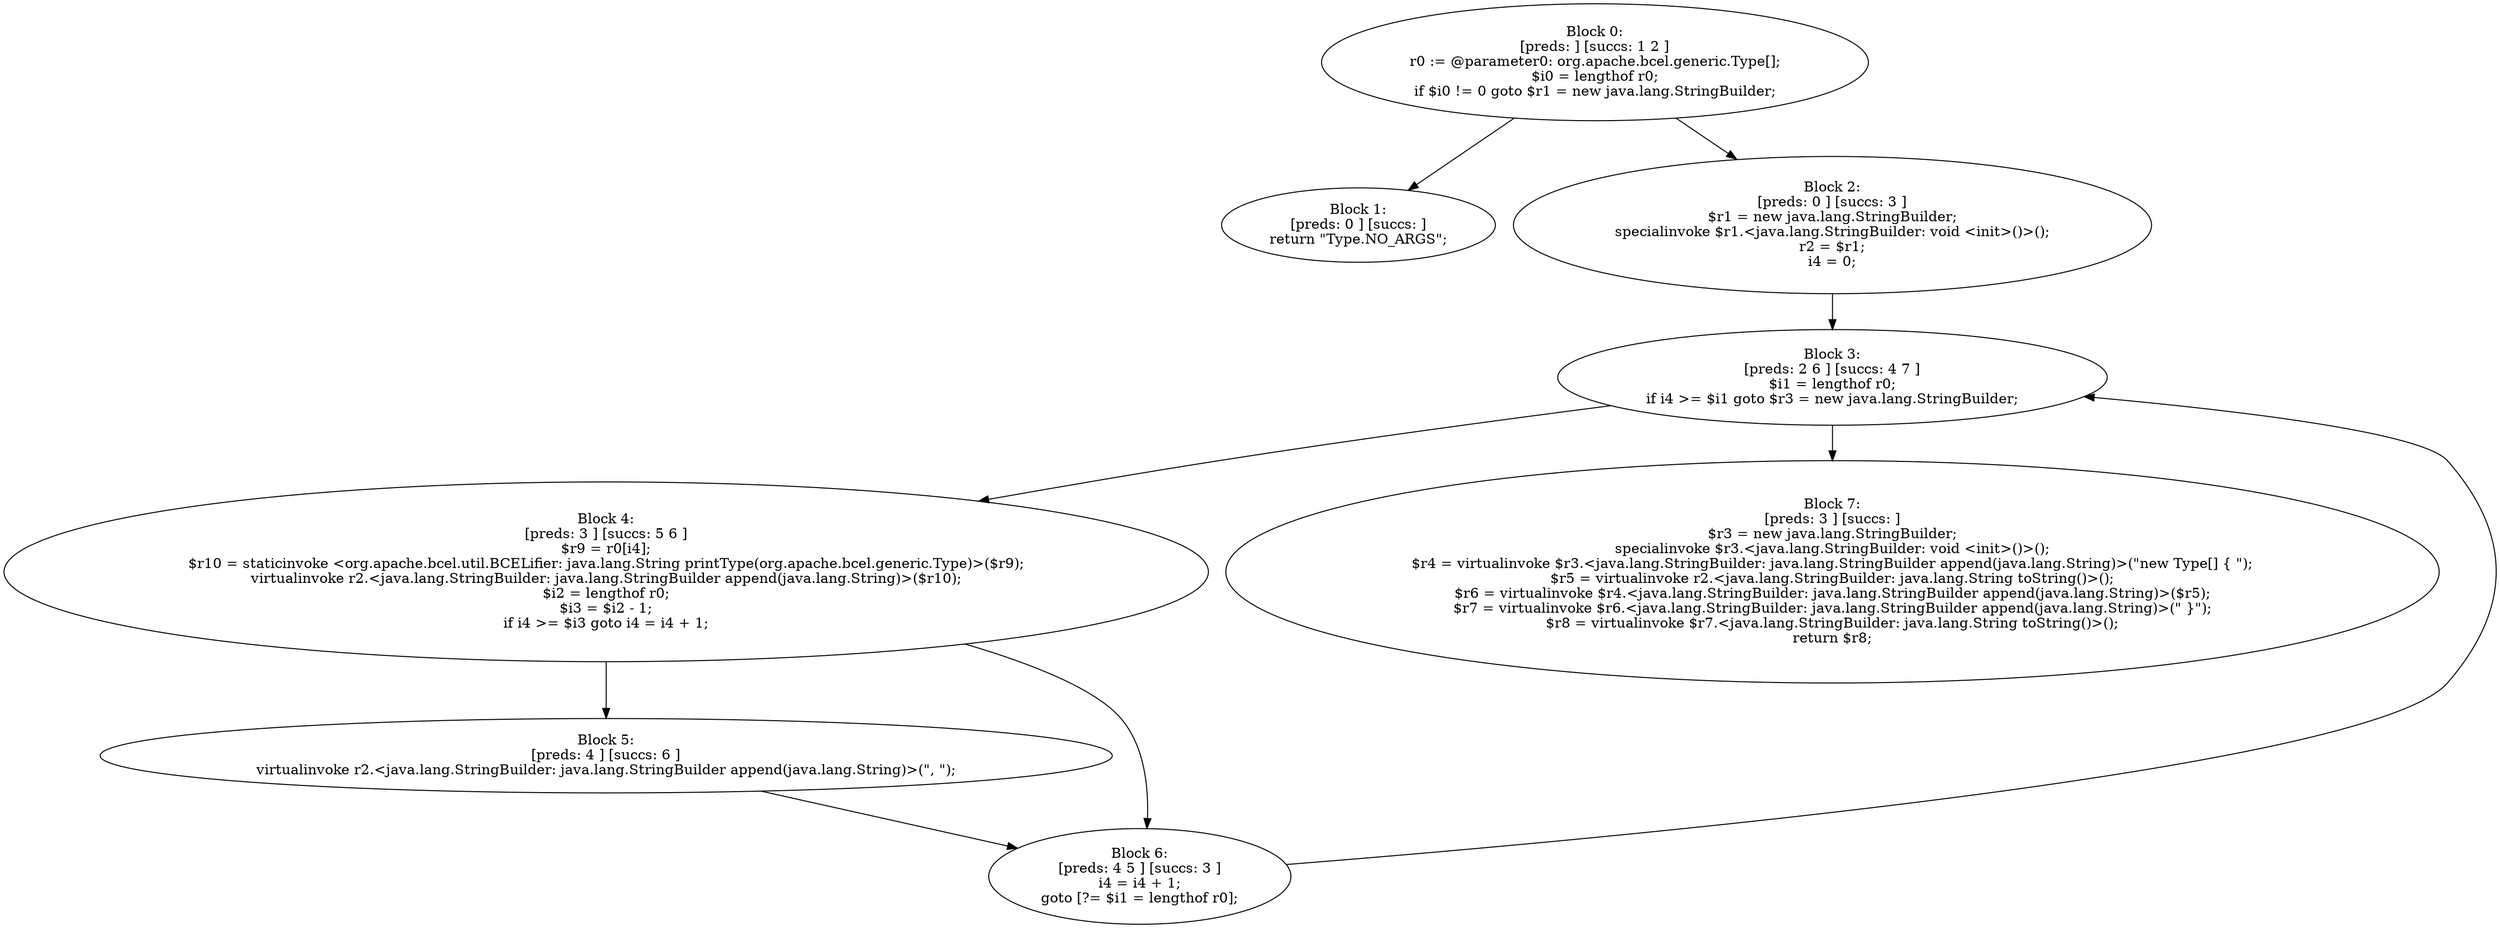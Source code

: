 digraph "unitGraph" {
    "Block 0:
[preds: ] [succs: 1 2 ]
r0 := @parameter0: org.apache.bcel.generic.Type[];
$i0 = lengthof r0;
if $i0 != 0 goto $r1 = new java.lang.StringBuilder;
"
    "Block 1:
[preds: 0 ] [succs: ]
return \"Type.NO_ARGS\";
"
    "Block 2:
[preds: 0 ] [succs: 3 ]
$r1 = new java.lang.StringBuilder;
specialinvoke $r1.<java.lang.StringBuilder: void <init>()>();
r2 = $r1;
i4 = 0;
"
    "Block 3:
[preds: 2 6 ] [succs: 4 7 ]
$i1 = lengthof r0;
if i4 >= $i1 goto $r3 = new java.lang.StringBuilder;
"
    "Block 4:
[preds: 3 ] [succs: 5 6 ]
$r9 = r0[i4];
$r10 = staticinvoke <org.apache.bcel.util.BCELifier: java.lang.String printType(org.apache.bcel.generic.Type)>($r9);
virtualinvoke r2.<java.lang.StringBuilder: java.lang.StringBuilder append(java.lang.String)>($r10);
$i2 = lengthof r0;
$i3 = $i2 - 1;
if i4 >= $i3 goto i4 = i4 + 1;
"
    "Block 5:
[preds: 4 ] [succs: 6 ]
virtualinvoke r2.<java.lang.StringBuilder: java.lang.StringBuilder append(java.lang.String)>(\", \");
"
    "Block 6:
[preds: 4 5 ] [succs: 3 ]
i4 = i4 + 1;
goto [?= $i1 = lengthof r0];
"
    "Block 7:
[preds: 3 ] [succs: ]
$r3 = new java.lang.StringBuilder;
specialinvoke $r3.<java.lang.StringBuilder: void <init>()>();
$r4 = virtualinvoke $r3.<java.lang.StringBuilder: java.lang.StringBuilder append(java.lang.String)>(\"new Type[] { \");
$r5 = virtualinvoke r2.<java.lang.StringBuilder: java.lang.String toString()>();
$r6 = virtualinvoke $r4.<java.lang.StringBuilder: java.lang.StringBuilder append(java.lang.String)>($r5);
$r7 = virtualinvoke $r6.<java.lang.StringBuilder: java.lang.StringBuilder append(java.lang.String)>(\" }\");
$r8 = virtualinvoke $r7.<java.lang.StringBuilder: java.lang.String toString()>();
return $r8;
"
    "Block 0:
[preds: ] [succs: 1 2 ]
r0 := @parameter0: org.apache.bcel.generic.Type[];
$i0 = lengthof r0;
if $i0 != 0 goto $r1 = new java.lang.StringBuilder;
"->"Block 1:
[preds: 0 ] [succs: ]
return \"Type.NO_ARGS\";
";
    "Block 0:
[preds: ] [succs: 1 2 ]
r0 := @parameter0: org.apache.bcel.generic.Type[];
$i0 = lengthof r0;
if $i0 != 0 goto $r1 = new java.lang.StringBuilder;
"->"Block 2:
[preds: 0 ] [succs: 3 ]
$r1 = new java.lang.StringBuilder;
specialinvoke $r1.<java.lang.StringBuilder: void <init>()>();
r2 = $r1;
i4 = 0;
";
    "Block 2:
[preds: 0 ] [succs: 3 ]
$r1 = new java.lang.StringBuilder;
specialinvoke $r1.<java.lang.StringBuilder: void <init>()>();
r2 = $r1;
i4 = 0;
"->"Block 3:
[preds: 2 6 ] [succs: 4 7 ]
$i1 = lengthof r0;
if i4 >= $i1 goto $r3 = new java.lang.StringBuilder;
";
    "Block 3:
[preds: 2 6 ] [succs: 4 7 ]
$i1 = lengthof r0;
if i4 >= $i1 goto $r3 = new java.lang.StringBuilder;
"->"Block 4:
[preds: 3 ] [succs: 5 6 ]
$r9 = r0[i4];
$r10 = staticinvoke <org.apache.bcel.util.BCELifier: java.lang.String printType(org.apache.bcel.generic.Type)>($r9);
virtualinvoke r2.<java.lang.StringBuilder: java.lang.StringBuilder append(java.lang.String)>($r10);
$i2 = lengthof r0;
$i3 = $i2 - 1;
if i4 >= $i3 goto i4 = i4 + 1;
";
    "Block 3:
[preds: 2 6 ] [succs: 4 7 ]
$i1 = lengthof r0;
if i4 >= $i1 goto $r3 = new java.lang.StringBuilder;
"->"Block 7:
[preds: 3 ] [succs: ]
$r3 = new java.lang.StringBuilder;
specialinvoke $r3.<java.lang.StringBuilder: void <init>()>();
$r4 = virtualinvoke $r3.<java.lang.StringBuilder: java.lang.StringBuilder append(java.lang.String)>(\"new Type[] { \");
$r5 = virtualinvoke r2.<java.lang.StringBuilder: java.lang.String toString()>();
$r6 = virtualinvoke $r4.<java.lang.StringBuilder: java.lang.StringBuilder append(java.lang.String)>($r5);
$r7 = virtualinvoke $r6.<java.lang.StringBuilder: java.lang.StringBuilder append(java.lang.String)>(\" }\");
$r8 = virtualinvoke $r7.<java.lang.StringBuilder: java.lang.String toString()>();
return $r8;
";
    "Block 4:
[preds: 3 ] [succs: 5 6 ]
$r9 = r0[i4];
$r10 = staticinvoke <org.apache.bcel.util.BCELifier: java.lang.String printType(org.apache.bcel.generic.Type)>($r9);
virtualinvoke r2.<java.lang.StringBuilder: java.lang.StringBuilder append(java.lang.String)>($r10);
$i2 = lengthof r0;
$i3 = $i2 - 1;
if i4 >= $i3 goto i4 = i4 + 1;
"->"Block 5:
[preds: 4 ] [succs: 6 ]
virtualinvoke r2.<java.lang.StringBuilder: java.lang.StringBuilder append(java.lang.String)>(\", \");
";
    "Block 4:
[preds: 3 ] [succs: 5 6 ]
$r9 = r0[i4];
$r10 = staticinvoke <org.apache.bcel.util.BCELifier: java.lang.String printType(org.apache.bcel.generic.Type)>($r9);
virtualinvoke r2.<java.lang.StringBuilder: java.lang.StringBuilder append(java.lang.String)>($r10);
$i2 = lengthof r0;
$i3 = $i2 - 1;
if i4 >= $i3 goto i4 = i4 + 1;
"->"Block 6:
[preds: 4 5 ] [succs: 3 ]
i4 = i4 + 1;
goto [?= $i1 = lengthof r0];
";
    "Block 5:
[preds: 4 ] [succs: 6 ]
virtualinvoke r2.<java.lang.StringBuilder: java.lang.StringBuilder append(java.lang.String)>(\", \");
"->"Block 6:
[preds: 4 5 ] [succs: 3 ]
i4 = i4 + 1;
goto [?= $i1 = lengthof r0];
";
    "Block 6:
[preds: 4 5 ] [succs: 3 ]
i4 = i4 + 1;
goto [?= $i1 = lengthof r0];
"->"Block 3:
[preds: 2 6 ] [succs: 4 7 ]
$i1 = lengthof r0;
if i4 >= $i1 goto $r3 = new java.lang.StringBuilder;
";
}
